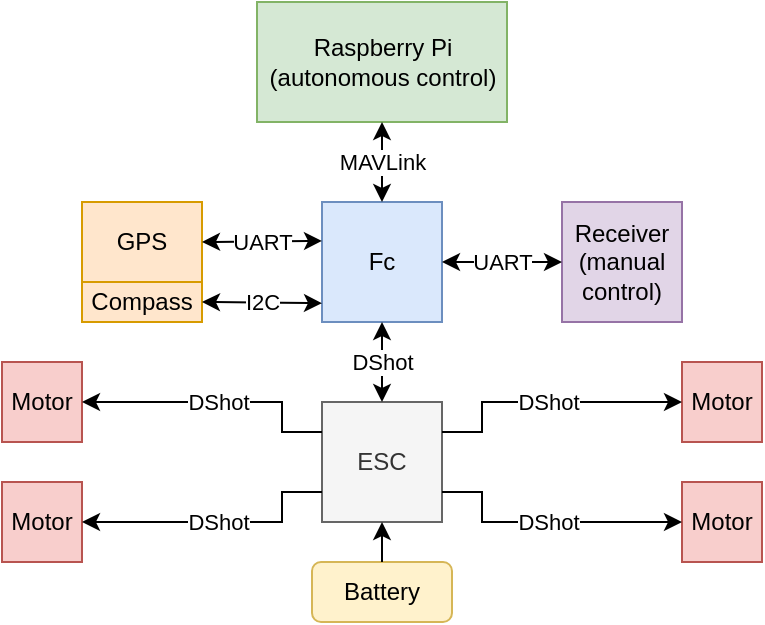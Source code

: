 <mxfile version="26.0.8">
  <diagram name="Page-1" id="F8kxfGne5i350Ff0gjES">
    <mxGraphModel dx="1434" dy="782" grid="1" gridSize="10" guides="1" tooltips="1" connect="1" arrows="1" fold="1" page="1" pageScale="1" pageWidth="850" pageHeight="1100" math="0" shadow="0">
      <root>
        <mxCell id="0" />
        <mxCell id="1" parent="0" />
        <mxCell id="8Jy_dDkq_YKRvW1niq6n-2" value="&lt;span&gt;Fc&lt;/span&gt;" style="whiteSpace=wrap;html=1;aspect=fixed;fillColor=#dae8fc;strokeColor=#6c8ebf;" parent="1" vertex="1">
          <mxGeometry x="380" y="300" width="60" height="60" as="geometry" />
        </mxCell>
        <mxCell id="8Jy_dDkq_YKRvW1niq6n-3" value="ESC" style="whiteSpace=wrap;html=1;aspect=fixed;fillColor=#f5f5f5;fontColor=#333333;strokeColor=#666666;" parent="1" vertex="1">
          <mxGeometry x="380" y="400" width="60" height="60" as="geometry" />
        </mxCell>
        <mxCell id="8Jy_dDkq_YKRvW1niq6n-5" value="Raspberry Pi (autonomous control)" style="rounded=0;whiteSpace=wrap;html=1;strokeColor=#82b366;fillColor=#d5e8d4;" parent="1" vertex="1">
          <mxGeometry x="347.5" y="200" width="125" height="60" as="geometry" />
        </mxCell>
        <mxCell id="8Jy_dDkq_YKRvW1niq6n-6" value="Motor" style="whiteSpace=wrap;html=1;aspect=fixed;fillColor=#f8cecc;strokeColor=#b85450;" parent="1" vertex="1">
          <mxGeometry x="220" y="380" width="40" height="40" as="geometry" />
        </mxCell>
        <mxCell id="8Jy_dDkq_YKRvW1niq6n-7" value="Motor" style="whiteSpace=wrap;html=1;aspect=fixed;fillColor=#f8cecc;strokeColor=#b85450;" parent="1" vertex="1">
          <mxGeometry x="220" y="440" width="40" height="40" as="geometry" />
        </mxCell>
        <mxCell id="8Jy_dDkq_YKRvW1niq6n-8" value="Motor" style="whiteSpace=wrap;html=1;aspect=fixed;fillColor=#f8cecc;strokeColor=#b85450;" parent="1" vertex="1">
          <mxGeometry x="560" y="380" width="40" height="40" as="geometry" />
        </mxCell>
        <mxCell id="8Jy_dDkq_YKRvW1niq6n-9" value="Motor" style="whiteSpace=wrap;html=1;aspect=fixed;fillColor=#f8cecc;strokeColor=#b85450;" parent="1" vertex="1">
          <mxGeometry x="560" y="440" width="40" height="40" as="geometry" />
        </mxCell>
        <mxCell id="8Jy_dDkq_YKRvW1niq6n-10" value="DShot" style="endArrow=classic;html=1;rounded=0;exitX=0;exitY=0.25;exitDx=0;exitDy=0;entryX=1;entryY=0.5;entryDx=0;entryDy=0;" parent="1" source="8Jy_dDkq_YKRvW1niq6n-3" target="8Jy_dDkq_YKRvW1niq6n-6" edge="1">
          <mxGeometry width="50" height="50" relative="1" as="geometry">
            <mxPoint x="400" y="310" as="sourcePoint" />
            <mxPoint x="450" y="260" as="targetPoint" />
            <Array as="points">
              <mxPoint x="360" y="415" />
              <mxPoint x="360" y="400" />
            </Array>
          </mxGeometry>
        </mxCell>
        <mxCell id="8Jy_dDkq_YKRvW1niq6n-12" value="DShot" style="endArrow=classic;html=1;rounded=0;exitX=0;exitY=0.75;exitDx=0;exitDy=0;entryX=1;entryY=0.5;entryDx=0;entryDy=0;" parent="1" source="8Jy_dDkq_YKRvW1niq6n-3" target="8Jy_dDkq_YKRvW1niq6n-7" edge="1">
          <mxGeometry width="50" height="50" relative="1" as="geometry">
            <mxPoint x="390" y="520" as="sourcePoint" />
            <mxPoint x="440" y="470" as="targetPoint" />
            <Array as="points">
              <mxPoint x="360" y="445" />
              <mxPoint x="360" y="460" />
            </Array>
          </mxGeometry>
        </mxCell>
        <mxCell id="8Jy_dDkq_YKRvW1niq6n-13" value="DShot" style="endArrow=classic;html=1;rounded=0;exitX=1;exitY=0.25;exitDx=0;exitDy=0;entryX=0;entryY=0.5;entryDx=0;entryDy=0;" parent="1" source="8Jy_dDkq_YKRvW1niq6n-3" target="8Jy_dDkq_YKRvW1niq6n-8" edge="1">
          <mxGeometry width="50" height="50" relative="1" as="geometry">
            <mxPoint x="390" y="520" as="sourcePoint" />
            <mxPoint x="440" y="470" as="targetPoint" />
            <Array as="points">
              <mxPoint x="460" y="415" />
              <mxPoint x="460" y="400" />
            </Array>
          </mxGeometry>
        </mxCell>
        <mxCell id="8Jy_dDkq_YKRvW1niq6n-14" value="DShot" style="endArrow=classic;html=1;rounded=0;exitX=1;exitY=0.75;exitDx=0;exitDy=0;entryX=0;entryY=0.5;entryDx=0;entryDy=0;" parent="1" source="8Jy_dDkq_YKRvW1niq6n-3" target="8Jy_dDkq_YKRvW1niq6n-9" edge="1">
          <mxGeometry width="50" height="50" relative="1" as="geometry">
            <mxPoint x="390" y="520" as="sourcePoint" />
            <mxPoint x="440" y="470" as="targetPoint" />
            <Array as="points">
              <mxPoint x="460" y="445" />
              <mxPoint x="460" y="460" />
            </Array>
          </mxGeometry>
        </mxCell>
        <mxCell id="8Jy_dDkq_YKRvW1niq6n-15" value="GPS" style="rounded=0;whiteSpace=wrap;html=1;fillColor=#ffe6cc;strokeColor=#d79b00;" parent="1" vertex="1">
          <mxGeometry x="260" y="300" width="60" height="40" as="geometry" />
        </mxCell>
        <mxCell id="8Jy_dDkq_YKRvW1niq6n-16" value="Compass" style="rounded=0;whiteSpace=wrap;html=1;fillColor=#ffe6cc;strokeColor=#d79b00;" parent="1" vertex="1">
          <mxGeometry x="260" y="340" width="60" height="20" as="geometry" />
        </mxCell>
        <mxCell id="8Jy_dDkq_YKRvW1niq6n-17" value="UART" style="endArrow=classic;startArrow=classic;html=1;rounded=0;entryX=0;entryY=0.324;entryDx=0;entryDy=0;exitX=1;exitY=0.5;exitDx=0;exitDy=0;entryPerimeter=0;" parent="1" source="8Jy_dDkq_YKRvW1niq6n-15" target="8Jy_dDkq_YKRvW1niq6n-2" edge="1">
          <mxGeometry width="50" height="50" relative="1" as="geometry">
            <mxPoint x="390" y="450" as="sourcePoint" />
            <mxPoint x="440" y="400" as="targetPoint" />
          </mxGeometry>
        </mxCell>
        <mxCell id="8Jy_dDkq_YKRvW1niq6n-18" value="I2C" style="endArrow=classic;startArrow=classic;html=1;rounded=0;exitX=1;exitY=0.5;exitDx=0;exitDy=0;entryX=0;entryY=0.843;entryDx=0;entryDy=0;entryPerimeter=0;" parent="1" source="8Jy_dDkq_YKRvW1niq6n-16" target="8Jy_dDkq_YKRvW1niq6n-2" edge="1">
          <mxGeometry width="50" height="50" relative="1" as="geometry">
            <mxPoint x="430" y="430" as="sourcePoint" />
            <mxPoint x="480" y="380" as="targetPoint" />
          </mxGeometry>
        </mxCell>
        <mxCell id="8Jy_dDkq_YKRvW1niq6n-19" value="Receiver (manual control)" style="whiteSpace=wrap;html=1;aspect=fixed;fillColor=#e1d5e7;strokeColor=#9673a6;" parent="1" vertex="1">
          <mxGeometry x="500" y="300" width="60" height="60" as="geometry" />
        </mxCell>
        <mxCell id="8Jy_dDkq_YKRvW1niq6n-20" value="UART" style="endArrow=classic;startArrow=classic;html=1;rounded=0;entryX=1;entryY=0.5;entryDx=0;entryDy=0;exitX=0;exitY=0.5;exitDx=0;exitDy=0;" parent="1" source="8Jy_dDkq_YKRvW1niq6n-19" target="8Jy_dDkq_YKRvW1niq6n-2" edge="1">
          <mxGeometry width="50" height="50" relative="1" as="geometry">
            <mxPoint x="420" y="430" as="sourcePoint" />
            <mxPoint x="470" y="380" as="targetPoint" />
          </mxGeometry>
        </mxCell>
        <mxCell id="8Jy_dDkq_YKRvW1niq6n-21" value="MAVLink" style="endArrow=classic;startArrow=classic;html=1;rounded=0;entryX=0.5;entryY=0;entryDx=0;entryDy=0;exitX=0.5;exitY=1;exitDx=0;exitDy=0;" parent="1" source="8Jy_dDkq_YKRvW1niq6n-5" target="8Jy_dDkq_YKRvW1niq6n-2" edge="1">
          <mxGeometry width="50" height="50" relative="1" as="geometry">
            <mxPoint x="420" y="430" as="sourcePoint" />
            <mxPoint x="470" y="380" as="targetPoint" />
          </mxGeometry>
        </mxCell>
        <mxCell id="8Jy_dDkq_YKRvW1niq6n-22" value="DShot" style="endArrow=classic;startArrow=classic;html=1;rounded=0;exitX=0.5;exitY=0;exitDx=0;exitDy=0;entryX=0.5;entryY=1;entryDx=0;entryDy=0;" parent="1" source="8Jy_dDkq_YKRvW1niq6n-3" target="8Jy_dDkq_YKRvW1niq6n-2" edge="1">
          <mxGeometry width="50" height="50" relative="1" as="geometry">
            <mxPoint x="420" y="400" as="sourcePoint" />
            <mxPoint x="470" y="350" as="targetPoint" />
            <mxPoint as="offset" />
          </mxGeometry>
        </mxCell>
        <mxCell id="8Jy_dDkq_YKRvW1niq6n-23" value="Battery" style="rounded=1;whiteSpace=wrap;html=1;fillColor=#fff2cc;strokeColor=#d6b656;" parent="1" vertex="1">
          <mxGeometry x="375" y="480" width="70" height="30" as="geometry" />
        </mxCell>
        <mxCell id="8Jy_dDkq_YKRvW1niq6n-24" value="" style="endArrow=classic;html=1;rounded=0;exitX=0.5;exitY=0;exitDx=0;exitDy=0;entryX=0.5;entryY=1;entryDx=0;entryDy=0;" parent="1" source="8Jy_dDkq_YKRvW1niq6n-23" target="8Jy_dDkq_YKRvW1niq6n-3" edge="1">
          <mxGeometry width="50" height="50" relative="1" as="geometry">
            <mxPoint x="420" y="410" as="sourcePoint" />
            <mxPoint x="470" y="360" as="targetPoint" />
          </mxGeometry>
        </mxCell>
      </root>
    </mxGraphModel>
  </diagram>
</mxfile>
